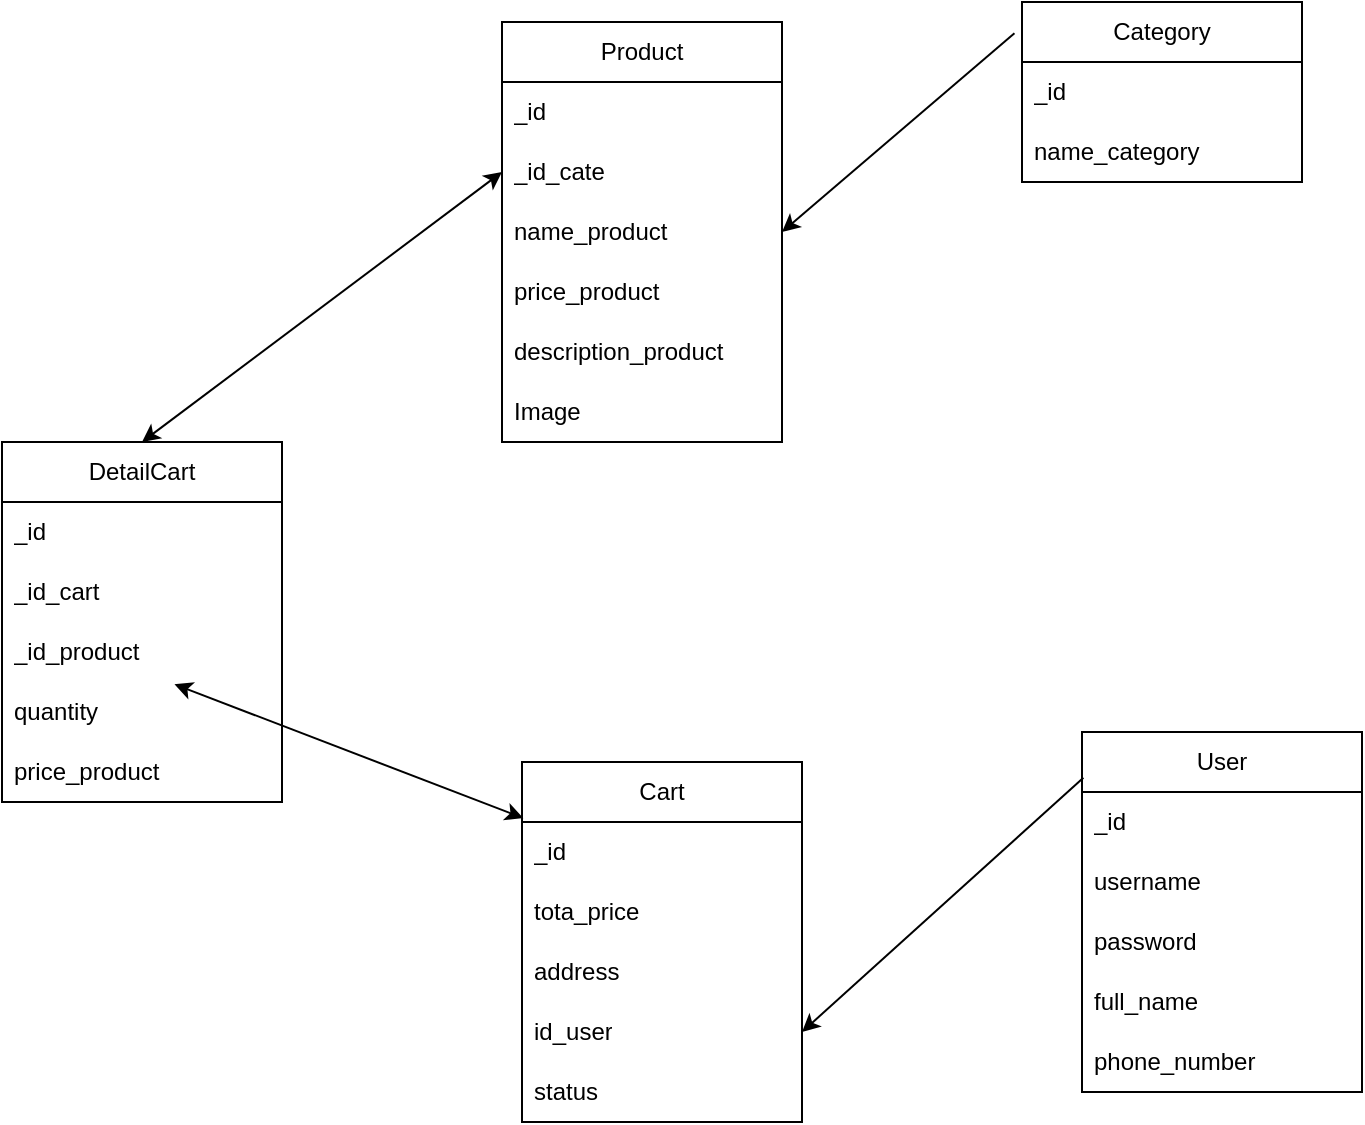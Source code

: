 <mxfile>
    <diagram name="Page-1" id="61Z3DsY5oiyoaV_9rcbh">
        <mxGraphModel dx="1968" dy="1563" grid="1" gridSize="10" guides="1" tooltips="1" connect="1" arrows="1" fold="1" page="1" pageScale="1" pageWidth="850" pageHeight="1100" math="0" shadow="0">
            <root>
                <mxCell id="0"/>
                <mxCell id="1" parent="0"/>
                <mxCell id="f4g53l7lRBhxaUi9BIzT-4" value="Product" style="swimlane;fontStyle=0;childLayout=stackLayout;horizontal=1;startSize=30;horizontalStack=0;resizeParent=1;resizeParentMax=0;resizeLast=0;collapsible=1;marginBottom=0;whiteSpace=wrap;html=1;" parent="1" vertex="1">
                    <mxGeometry x="320" y="90" width="140" height="210" as="geometry"/>
                </mxCell>
                <mxCell id="f4g53l7lRBhxaUi9BIzT-5" value="_id" style="text;strokeColor=none;fillColor=none;align=left;verticalAlign=middle;spacingLeft=4;spacingRight=4;overflow=hidden;points=[[0,0.5],[1,0.5]];portConstraint=eastwest;rotatable=0;whiteSpace=wrap;html=1;" parent="f4g53l7lRBhxaUi9BIzT-4" vertex="1">
                    <mxGeometry y="30" width="140" height="30" as="geometry"/>
                </mxCell>
                <mxCell id="f4g53l7lRBhxaUi9BIzT-16" value="_id_cate" style="text;strokeColor=none;fillColor=none;align=left;verticalAlign=middle;spacingLeft=4;spacingRight=4;overflow=hidden;points=[[0,0.5],[1,0.5]];portConstraint=eastwest;rotatable=0;whiteSpace=wrap;html=1;" parent="f4g53l7lRBhxaUi9BIzT-4" vertex="1">
                    <mxGeometry y="60" width="140" height="30" as="geometry"/>
                </mxCell>
                <mxCell id="f4g53l7lRBhxaUi9BIzT-6" value="name_product" style="text;strokeColor=none;fillColor=none;align=left;verticalAlign=middle;spacingLeft=4;spacingRight=4;overflow=hidden;points=[[0,0.5],[1,0.5]];portConstraint=eastwest;rotatable=0;whiteSpace=wrap;html=1;" parent="f4g53l7lRBhxaUi9BIzT-4" vertex="1">
                    <mxGeometry y="90" width="140" height="30" as="geometry"/>
                </mxCell>
                <mxCell id="f4g53l7lRBhxaUi9BIzT-7" value="price_product" style="text;strokeColor=none;fillColor=none;align=left;verticalAlign=middle;spacingLeft=4;spacingRight=4;overflow=hidden;points=[[0,0.5],[1,0.5]];portConstraint=eastwest;rotatable=0;whiteSpace=wrap;html=1;" parent="f4g53l7lRBhxaUi9BIzT-4" vertex="1">
                    <mxGeometry y="120" width="140" height="30" as="geometry"/>
                </mxCell>
                <mxCell id="f4g53l7lRBhxaUi9BIzT-8" value="description_product" style="text;strokeColor=none;fillColor=none;align=left;verticalAlign=middle;spacingLeft=4;spacingRight=4;overflow=hidden;points=[[0,0.5],[1,0.5]];portConstraint=eastwest;rotatable=0;whiteSpace=wrap;html=1;" parent="f4g53l7lRBhxaUi9BIzT-4" vertex="1">
                    <mxGeometry y="150" width="140" height="30" as="geometry"/>
                </mxCell>
                <mxCell id="f4g53l7lRBhxaUi9BIzT-9" value="Image" style="text;strokeColor=none;fillColor=none;align=left;verticalAlign=middle;spacingLeft=4;spacingRight=4;overflow=hidden;points=[[0,0.5],[1,0.5]];portConstraint=eastwest;rotatable=0;whiteSpace=wrap;html=1;" parent="f4g53l7lRBhxaUi9BIzT-4" vertex="1">
                    <mxGeometry y="180" width="140" height="30" as="geometry"/>
                </mxCell>
                <mxCell id="f4g53l7lRBhxaUi9BIzT-10" value="Category" style="swimlane;fontStyle=0;childLayout=stackLayout;horizontal=1;startSize=30;horizontalStack=0;resizeParent=1;resizeParentMax=0;resizeLast=0;collapsible=1;marginBottom=0;whiteSpace=wrap;html=1;" parent="1" vertex="1">
                    <mxGeometry x="580" y="80" width="140" height="90" as="geometry"/>
                </mxCell>
                <mxCell id="f4g53l7lRBhxaUi9BIzT-11" value="_id" style="text;strokeColor=none;fillColor=none;align=left;verticalAlign=middle;spacingLeft=4;spacingRight=4;overflow=hidden;points=[[0,0.5],[1,0.5]];portConstraint=eastwest;rotatable=0;whiteSpace=wrap;html=1;" parent="f4g53l7lRBhxaUi9BIzT-10" vertex="1">
                    <mxGeometry y="30" width="140" height="30" as="geometry"/>
                </mxCell>
                <mxCell id="f4g53l7lRBhxaUi9BIzT-12" value="name_category" style="text;strokeColor=none;fillColor=none;align=left;verticalAlign=middle;spacingLeft=4;spacingRight=4;overflow=hidden;points=[[0,0.5],[1,0.5]];portConstraint=eastwest;rotatable=0;whiteSpace=wrap;html=1;" parent="f4g53l7lRBhxaUi9BIzT-10" vertex="1">
                    <mxGeometry y="60" width="140" height="30" as="geometry"/>
                </mxCell>
                <mxCell id="f4g53l7lRBhxaUi9BIzT-17" value="Cart" style="swimlane;fontStyle=0;childLayout=stackLayout;horizontal=1;startSize=30;horizontalStack=0;resizeParent=1;resizeParentMax=0;resizeLast=0;collapsible=1;marginBottom=0;whiteSpace=wrap;html=1;" parent="1" vertex="1">
                    <mxGeometry x="330" y="460" width="140" height="180" as="geometry"/>
                </mxCell>
                <mxCell id="f4g53l7lRBhxaUi9BIzT-18" value="_id" style="text;strokeColor=none;fillColor=none;align=left;verticalAlign=middle;spacingLeft=4;spacingRight=4;overflow=hidden;points=[[0,0.5],[1,0.5]];portConstraint=eastwest;rotatable=0;whiteSpace=wrap;html=1;" parent="f4g53l7lRBhxaUi9BIzT-17" vertex="1">
                    <mxGeometry y="30" width="140" height="30" as="geometry"/>
                </mxCell>
                <mxCell id="f4g53l7lRBhxaUi9BIzT-19" value="tota_price" style="text;strokeColor=none;fillColor=none;align=left;verticalAlign=middle;spacingLeft=4;spacingRight=4;overflow=hidden;points=[[0,0.5],[1,0.5]];portConstraint=eastwest;rotatable=0;whiteSpace=wrap;html=1;" parent="f4g53l7lRBhxaUi9BIzT-17" vertex="1">
                    <mxGeometry y="60" width="140" height="30" as="geometry"/>
                </mxCell>
                <mxCell id="f4g53l7lRBhxaUi9BIzT-20" value="address" style="text;strokeColor=none;fillColor=none;align=left;verticalAlign=middle;spacingLeft=4;spacingRight=4;overflow=hidden;points=[[0,0.5],[1,0.5]];portConstraint=eastwest;rotatable=0;whiteSpace=wrap;html=1;" parent="f4g53l7lRBhxaUi9BIzT-17" vertex="1">
                    <mxGeometry y="90" width="140" height="30" as="geometry"/>
                </mxCell>
                <mxCell id="f4g53l7lRBhxaUi9BIzT-21" value="id_user" style="text;strokeColor=none;fillColor=none;align=left;verticalAlign=middle;spacingLeft=4;spacingRight=4;overflow=hidden;points=[[0,0.5],[1,0.5]];portConstraint=eastwest;rotatable=0;whiteSpace=wrap;html=1;" parent="f4g53l7lRBhxaUi9BIzT-17" vertex="1">
                    <mxGeometry y="120" width="140" height="30" as="geometry"/>
                </mxCell>
                <mxCell id="2" value="status" style="text;strokeColor=none;fillColor=none;align=left;verticalAlign=middle;spacingLeft=4;spacingRight=4;overflow=hidden;points=[[0,0.5],[1,0.5]];portConstraint=eastwest;rotatable=0;whiteSpace=wrap;html=1;" parent="f4g53l7lRBhxaUi9BIzT-17" vertex="1">
                    <mxGeometry y="150" width="140" height="30" as="geometry"/>
                </mxCell>
                <mxCell id="f4g53l7lRBhxaUi9BIzT-22" value="DetailCart" style="swimlane;fontStyle=0;childLayout=stackLayout;horizontal=1;startSize=30;horizontalStack=0;resizeParent=1;resizeParentMax=0;resizeLast=0;collapsible=1;marginBottom=0;whiteSpace=wrap;html=1;" parent="1" vertex="1">
                    <mxGeometry x="70" y="300" width="140" height="180" as="geometry"/>
                </mxCell>
                <mxCell id="f4g53l7lRBhxaUi9BIzT-23" value="_id" style="text;strokeColor=none;fillColor=none;align=left;verticalAlign=middle;spacingLeft=4;spacingRight=4;overflow=hidden;points=[[0,0.5],[1,0.5]];portConstraint=eastwest;rotatable=0;whiteSpace=wrap;html=1;" parent="f4g53l7lRBhxaUi9BIzT-22" vertex="1">
                    <mxGeometry y="30" width="140" height="30" as="geometry"/>
                </mxCell>
                <mxCell id="f4g53l7lRBhxaUi9BIzT-24" value="_id_cart" style="text;strokeColor=none;fillColor=none;align=left;verticalAlign=middle;spacingLeft=4;spacingRight=4;overflow=hidden;points=[[0,0.5],[1,0.5]];portConstraint=eastwest;rotatable=0;whiteSpace=wrap;html=1;" parent="f4g53l7lRBhxaUi9BIzT-22" vertex="1">
                    <mxGeometry y="60" width="140" height="30" as="geometry"/>
                </mxCell>
                <mxCell id="f4g53l7lRBhxaUi9BIzT-25" value="_id_product" style="text;strokeColor=none;fillColor=none;align=left;verticalAlign=middle;spacingLeft=4;spacingRight=4;overflow=hidden;points=[[0,0.5],[1,0.5]];portConstraint=eastwest;rotatable=0;whiteSpace=wrap;html=1;" parent="f4g53l7lRBhxaUi9BIzT-22" vertex="1">
                    <mxGeometry y="90" width="140" height="30" as="geometry"/>
                </mxCell>
                <mxCell id="f4g53l7lRBhxaUi9BIzT-38" value="quantity" style="text;strokeColor=none;fillColor=none;align=left;verticalAlign=middle;spacingLeft=4;spacingRight=4;overflow=hidden;points=[[0,0.5],[1,0.5]];portConstraint=eastwest;rotatable=0;whiteSpace=wrap;html=1;" parent="f4g53l7lRBhxaUi9BIzT-22" vertex="1">
                    <mxGeometry y="120" width="140" height="30" as="geometry"/>
                </mxCell>
                <mxCell id="3" value="price_product" style="text;strokeColor=none;fillColor=none;align=left;verticalAlign=middle;spacingLeft=4;spacingRight=4;overflow=hidden;points=[[0,0.5],[1,0.5]];portConstraint=eastwest;rotatable=0;whiteSpace=wrap;html=1;" parent="f4g53l7lRBhxaUi9BIzT-22" vertex="1">
                    <mxGeometry y="150" width="140" height="30" as="geometry"/>
                </mxCell>
                <mxCell id="f4g53l7lRBhxaUi9BIzT-27" value="" style="endArrow=classic;startArrow=classic;html=1;rounded=0;exitX=0.5;exitY=0;exitDx=0;exitDy=0;entryX=0;entryY=0.5;entryDx=0;entryDy=0;" parent="1" source="f4g53l7lRBhxaUi9BIzT-22" target="f4g53l7lRBhxaUi9BIzT-16" edge="1">
                    <mxGeometry width="50" height="50" relative="1" as="geometry">
                        <mxPoint x="180" y="230" as="sourcePoint"/>
                        <mxPoint x="230" y="180" as="targetPoint"/>
                    </mxGeometry>
                </mxCell>
                <mxCell id="f4g53l7lRBhxaUi9BIzT-29" value="" style="endArrow=classic;startArrow=classic;html=1;rounded=0;entryX=0.616;entryY=1.038;entryDx=0;entryDy=0;entryPerimeter=0;exitX=0.005;exitY=0.156;exitDx=0;exitDy=0;exitPerimeter=0;" parent="1" source="f4g53l7lRBhxaUi9BIzT-17" target="f4g53l7lRBhxaUi9BIzT-25" edge="1">
                    <mxGeometry width="50" height="50" relative="1" as="geometry">
                        <mxPoint x="220" y="530" as="sourcePoint"/>
                        <mxPoint x="270" y="480" as="targetPoint"/>
                    </mxGeometry>
                </mxCell>
                <mxCell id="f4g53l7lRBhxaUi9BIzT-30" value="" style="endArrow=classic;html=1;rounded=0;exitX=-0.027;exitY=0.173;exitDx=0;exitDy=0;exitPerimeter=0;entryX=1;entryY=0.5;entryDx=0;entryDy=0;" parent="1" source="f4g53l7lRBhxaUi9BIzT-10" target="f4g53l7lRBhxaUi9BIzT-6" edge="1">
                    <mxGeometry width="50" height="50" relative="1" as="geometry">
                        <mxPoint x="600" y="440" as="sourcePoint"/>
                        <mxPoint x="650" y="390" as="targetPoint"/>
                    </mxGeometry>
                </mxCell>
                <mxCell id="f4g53l7lRBhxaUi9BIzT-31" value="User" style="swimlane;fontStyle=0;childLayout=stackLayout;horizontal=1;startSize=30;horizontalStack=0;resizeParent=1;resizeParentMax=0;resizeLast=0;collapsible=1;marginBottom=0;whiteSpace=wrap;html=1;" parent="1" vertex="1">
                    <mxGeometry x="610" y="445" width="140" height="180" as="geometry"/>
                </mxCell>
                <mxCell id="f4g53l7lRBhxaUi9BIzT-32" value="_id" style="text;strokeColor=none;fillColor=none;align=left;verticalAlign=middle;spacingLeft=4;spacingRight=4;overflow=hidden;points=[[0,0.5],[1,0.5]];portConstraint=eastwest;rotatable=0;whiteSpace=wrap;html=1;" parent="f4g53l7lRBhxaUi9BIzT-31" vertex="1">
                    <mxGeometry y="30" width="140" height="30" as="geometry"/>
                </mxCell>
                <mxCell id="f4g53l7lRBhxaUi9BIzT-33" value="username" style="text;strokeColor=none;fillColor=none;align=left;verticalAlign=middle;spacingLeft=4;spacingRight=4;overflow=hidden;points=[[0,0.5],[1,0.5]];portConstraint=eastwest;rotatable=0;whiteSpace=wrap;html=1;" parent="f4g53l7lRBhxaUi9BIzT-31" vertex="1">
                    <mxGeometry y="60" width="140" height="30" as="geometry"/>
                </mxCell>
                <mxCell id="f4g53l7lRBhxaUi9BIzT-34" value="password" style="text;strokeColor=none;fillColor=none;align=left;verticalAlign=middle;spacingLeft=4;spacingRight=4;overflow=hidden;points=[[0,0.5],[1,0.5]];portConstraint=eastwest;rotatable=0;whiteSpace=wrap;html=1;" parent="f4g53l7lRBhxaUi9BIzT-31" vertex="1">
                    <mxGeometry y="90" width="140" height="30" as="geometry"/>
                </mxCell>
                <mxCell id="f4g53l7lRBhxaUi9BIzT-35" value="full_name" style="text;strokeColor=none;fillColor=none;align=left;verticalAlign=middle;spacingLeft=4;spacingRight=4;overflow=hidden;points=[[0,0.5],[1,0.5]];portConstraint=eastwest;rotatable=0;whiteSpace=wrap;html=1;" parent="f4g53l7lRBhxaUi9BIzT-31" vertex="1">
                    <mxGeometry y="120" width="140" height="30" as="geometry"/>
                </mxCell>
                <mxCell id="f4g53l7lRBhxaUi9BIzT-36" value="phone_number" style="text;strokeColor=none;fillColor=none;align=left;verticalAlign=middle;spacingLeft=4;spacingRight=4;overflow=hidden;points=[[0,0.5],[1,0.5]];portConstraint=eastwest;rotatable=0;whiteSpace=wrap;html=1;" parent="f4g53l7lRBhxaUi9BIzT-31" vertex="1">
                    <mxGeometry y="150" width="140" height="30" as="geometry"/>
                </mxCell>
                <mxCell id="f4g53l7lRBhxaUi9BIzT-37" value="" style="endArrow=classic;html=1;rounded=0;entryX=1;entryY=0.5;entryDx=0;entryDy=0;exitX=0.005;exitY=0.127;exitDx=0;exitDy=0;exitPerimeter=0;" parent="1" source="f4g53l7lRBhxaUi9BIzT-31" target="f4g53l7lRBhxaUi9BIzT-21" edge="1">
                    <mxGeometry width="50" height="50" relative="1" as="geometry">
                        <mxPoint x="600" y="440" as="sourcePoint"/>
                        <mxPoint x="650" y="390" as="targetPoint"/>
                    </mxGeometry>
                </mxCell>
            </root>
        </mxGraphModel>
    </diagram>
</mxfile>